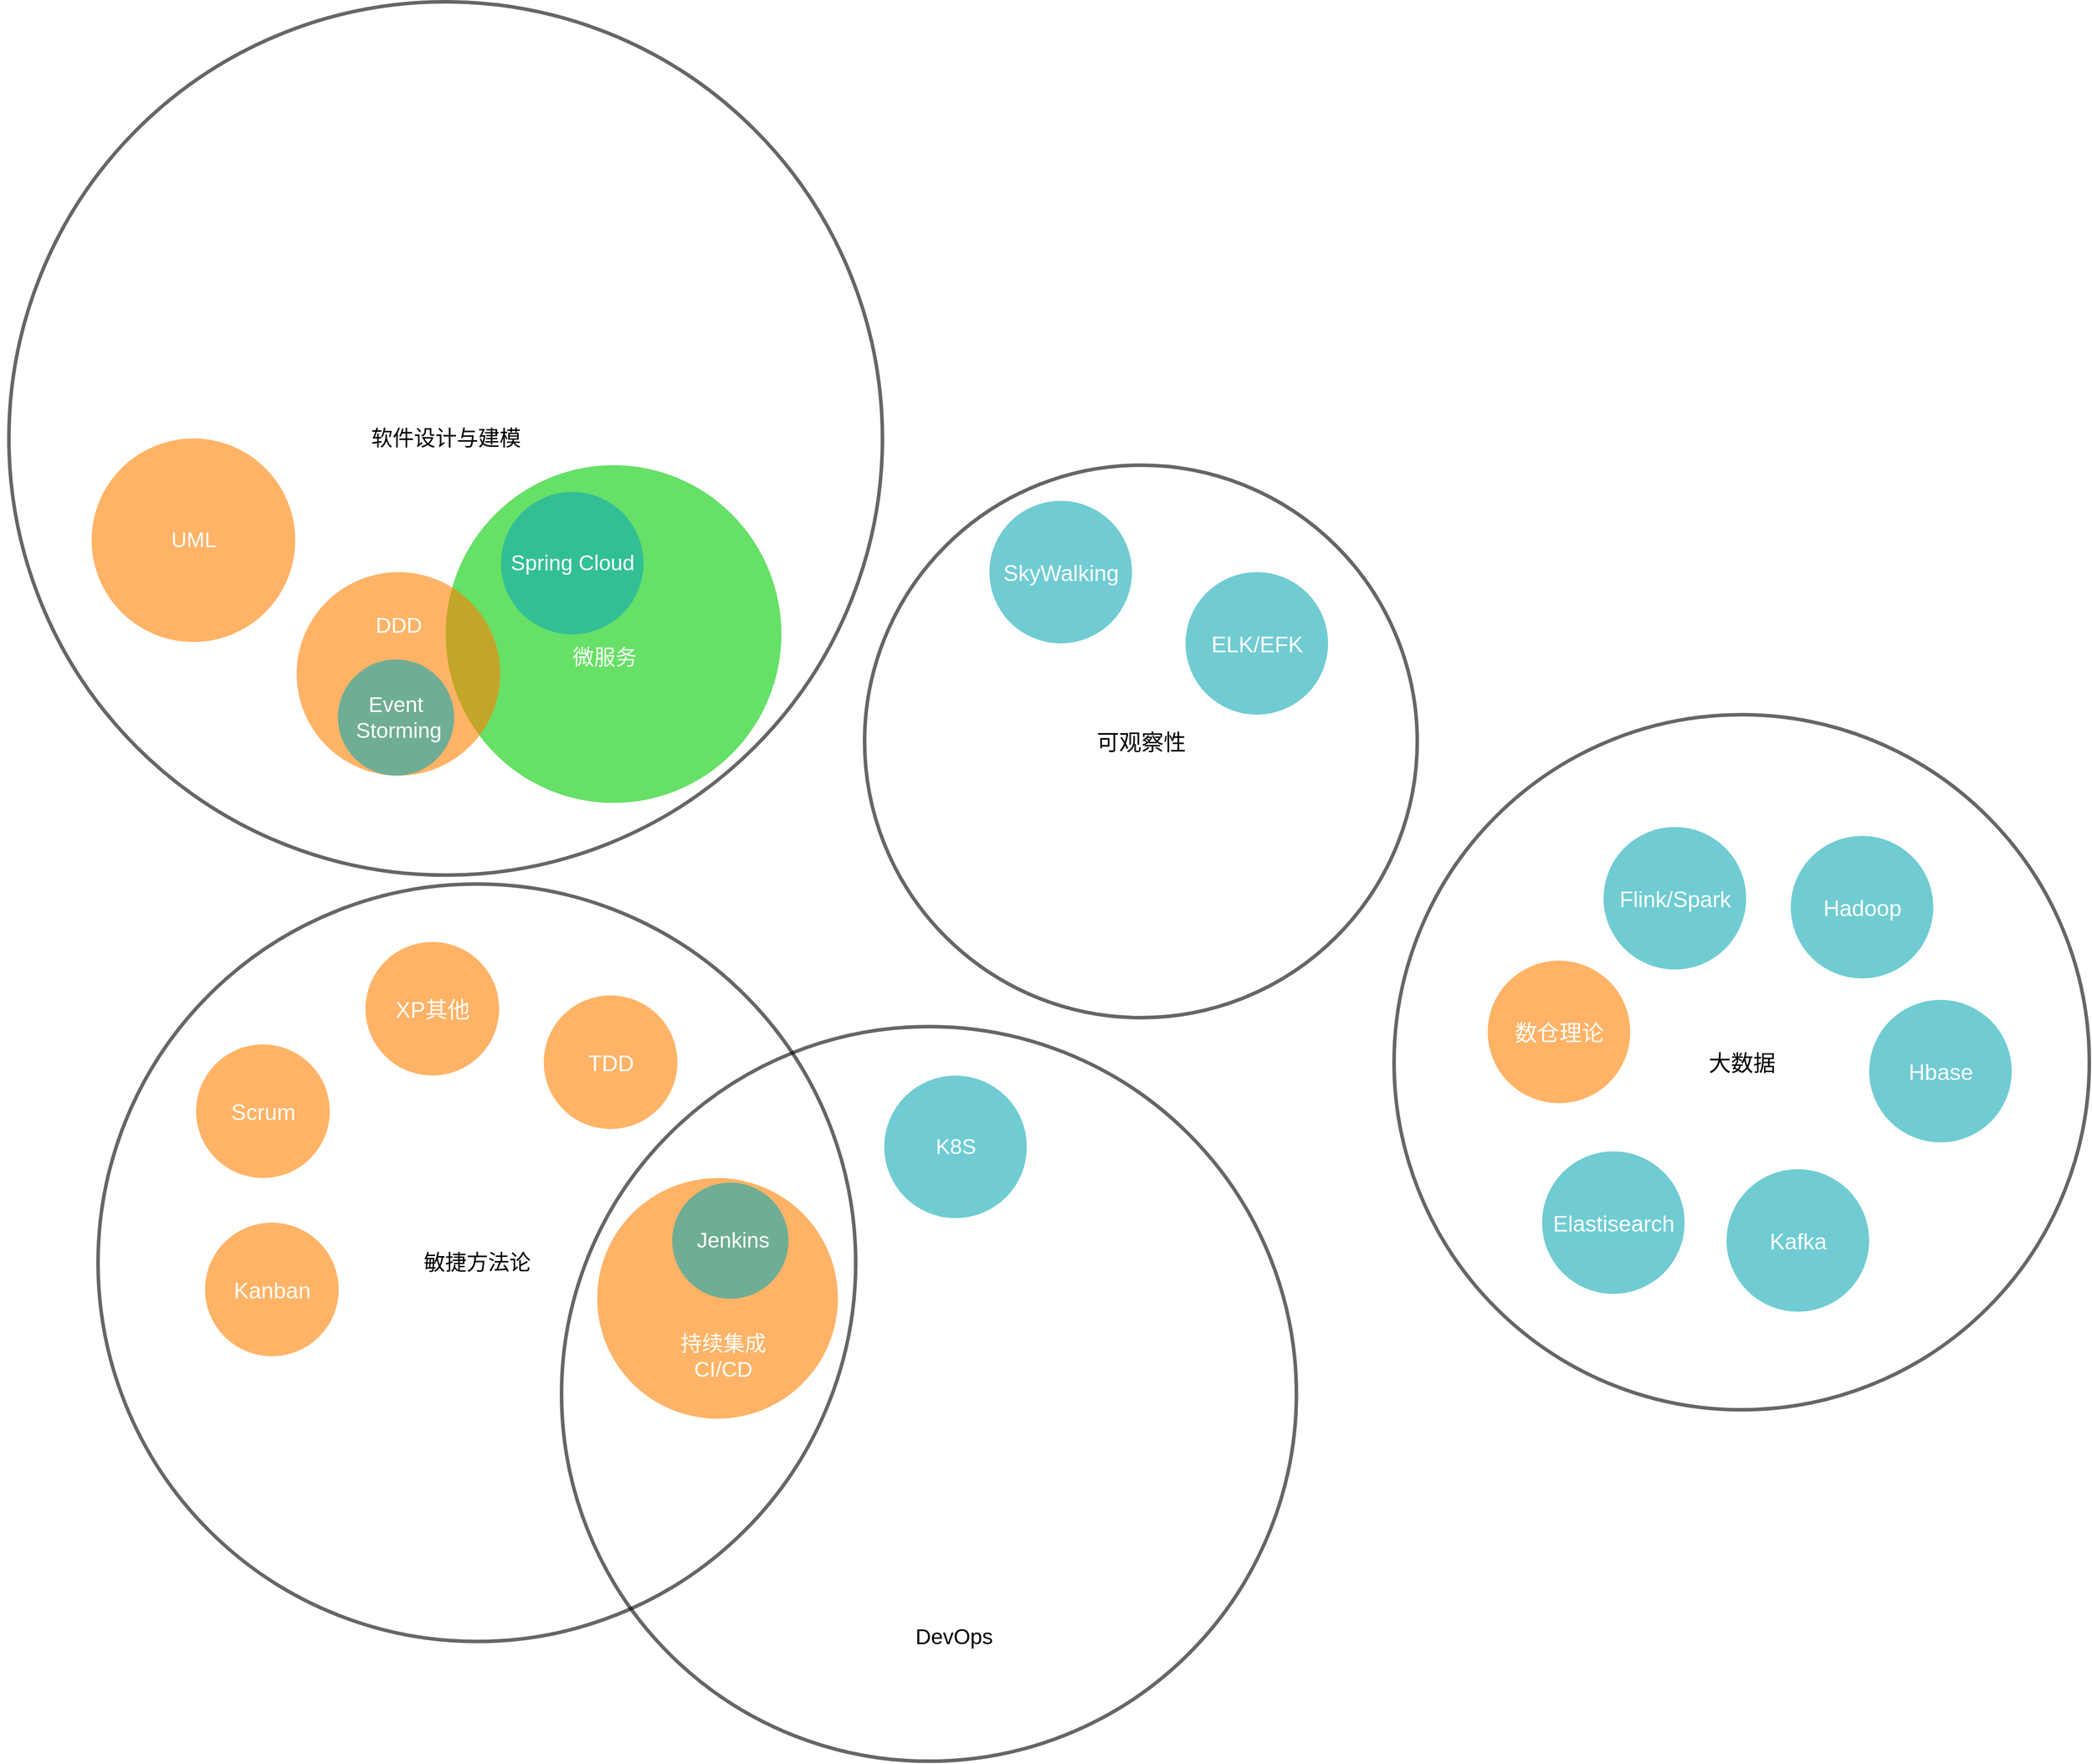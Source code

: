 <mxfile type="github" version="12.9.4" pages="2">
  <diagram id="YguLnfkQG6liReOPlqBq" name="第 1 页">
    <mxGraphModel page="1" grid="1" shadow="0" math="0" pageHeight="1169" pageWidth="827" pageScale="1" fold="1" arrows="1" connect="1" tooltips="1" guides="1" gridSize="10" dy="2385" dx="3550">
      <root>
        <mxCell id="zzVsezNJESSriw6hliC2-0" />
        <mxCell id="zzVsezNJESSriw6hliC2-1" parent="zzVsezNJESSriw6hliC2-0" />
        <mxCell id="n1EONHTixltMgKwFgd6H-40" value="" parent="zzVsezNJESSriw6hliC2-1" vertex="1" style="ellipse;fillColor=none;opacity=60;strokeColor=#000000;html=1;fontColor=#FFFFFF;aspect=fixed;strokeWidth=4;">
          <mxGeometry as="geometry" height="824.43" width="824.43" y="370" x="-820" />
        </mxCell>
        <mxCell id="WouIRSoQqBLU_dIcHEdJ-6" value="&lt;font style=&quot;font-size: 24px&quot;&gt;敏捷方法论&lt;/font&gt;" parent="zzVsezNJESSriw6hliC2-1" vertex="1" style="ellipse;fillColor=none;opacity=60;strokeColor=#000000;html=1;fontColor=#000000;aspect=fixed;strokeWidth=4;">
          <mxGeometry as="geometry" height="850" width="850" y="210" x="-1340" />
        </mxCell>
        <mxCell id="n1EONHTixltMgKwFgd6H-4" value="Revolution" parent="zzVsezNJESSriw6hliC2-1" vertex="1" style="text;fontSize=24;align=center;verticalAlign=middle;html=1;fontColor=#FFFFFF;">
          <mxGeometry as="geometry" height="70" width="190" y="320" x="540" />
        </mxCell>
        <mxCell id="n1EONHTixltMgKwFgd6H-6" value="Military" parent="zzVsezNJESSriw6hliC2-1" vertex="1" style="text;align=center;html=1;fontColor=#FFFFFF;fontSize=16;">
          <mxGeometry as="geometry" height="40" width="40" y="290" x="410" />
        </mxCell>
        <mxCell id="n1EONHTixltMgKwFgd6H-7" value="Conflict" parent="zzVsezNJESSriw6hliC2-1" vertex="1" style="text;align=center;html=1;fontColor=#FFFFFF;fontSize=16;">
          <mxGeometry as="geometry" height="40" width="40" y="510" x="290" />
        </mxCell>
        <mxCell id="n1EONHTixltMgKwFgd6H-8" value="Chaos" parent="zzVsezNJESSriw6hliC2-1" vertex="1" style="text;align=center;html=1;fontColor=#FFFFFF;fontSize=16;">
          <mxGeometry as="geometry" height="40" width="40" y="510" x="540" />
        </mxCell>
        <mxCell id="n1EONHTixltMgKwFgd6H-9" value="Balance" parent="zzVsezNJESSriw6hliC2-1" vertex="1" style="text;align=center;html=1;fontColor=#FFFFFF;fontSize=16;">
          <mxGeometry as="geometry" height="40" width="40" y="440" x="410" />
        </mxCell>
        <mxCell id="n1EONHTixltMgKwFgd6H-51" value="&lt;font color=&quot;#000000&quot;&gt;DevOps&lt;/font&gt;" parent="zzVsezNJESSriw6hliC2-1" vertex="1" style="text;fontSize=24;align=center;verticalAlign=middle;html=1;fontColor=#FFFFFF;">
          <mxGeometry as="geometry" height="70" width="180" y="1020" x="-470" />
        </mxCell>
        <mxCell id="WouIRSoQqBLU_dIcHEdJ-8" value="" parent="zzVsezNJESSriw6hliC2-1" vertex="1" style="group" connectable="0">
          <mxGeometry as="geometry" height="270" width="281.12" y="540" x="-780" />
        </mxCell>
        <mxCell id="n1EONHTixltMgKwFgd6H-16" value="" parent="WouIRSoQqBLU_dIcHEdJ-8" vertex="1" style="ellipse;fillColor=#FF8000;opacity=60;strokeColor=none;html=1;fontColor=#FFFFFF;aspect=fixed;">
          <mxGeometry as="geometry" height="270.0" width="270.0" />
        </mxCell>
        <mxCell id="n1EONHTixltMgKwFgd6H-17" value="持续集成&lt;br&gt;CI/CD" parent="WouIRSoQqBLU_dIcHEdJ-8" vertex="1" style="text;fontSize=24;align=center;verticalAlign=middle;html=1;fontColor=#FFFFFF;">
          <mxGeometry as="geometry" height="19.464" width="203.645" y="190.004" x="38.74" />
        </mxCell>
        <mxCell id="iRJmdEVSlf2xV_HENHgT-30" value="" parent="WouIRSoQqBLU_dIcHEdJ-8" vertex="1" style="group" connectable="0">
          <mxGeometry as="geometry" height="130.464" width="258.09" y="4.998" x="23.026" />
        </mxCell>
        <mxCell id="n1EONHTixltMgKwFgd6H-38" value="" parent="iRJmdEVSlf2xV_HENHgT-30" vertex="1" style="ellipse;fillColor=#12AAB5;opacity=60;strokeColor=none;html=1;fontColor=#FFFFFF;aspect=fixed;">
          <mxGeometry as="geometry" height="130.464" width="130.464" x="61.127" />
        </mxCell>
        <mxCell id="n1EONHTixltMgKwFgd6H-39" value="Jenkins" parent="iRJmdEVSlf2xV_HENHgT-30" vertex="1" style="text;fontSize=24;align=center;verticalAlign=middle;html=1;fontColor=#FFFFFF;">
          <mxGeometry as="geometry" height="91.325" width="258.09" y="19.57" />
        </mxCell>
        <mxCell id="n1EONHTixltMgKwFgd6H-49" value="" parent="zzVsezNJESSriw6hliC2-1" vertex="1" style="group" connectable="0">
          <mxGeometry as="geometry" height="160" width="304" y="425" x="-530" />
        </mxCell>
        <mxCell id="n1EONHTixltMgKwFgd6H-19" value="" parent="n1EONHTixltMgKwFgd6H-49" vertex="1" style="ellipse;fillColor=#12AAB5;opacity=60;strokeColor=none;html=1;fontColor=#FFFFFF;aspect=fixed;">
          <mxGeometry as="geometry" height="160" width="160" x="72" />
        </mxCell>
        <mxCell id="n1EONHTixltMgKwFgd6H-20" value="K8S" parent="n1EONHTixltMgKwFgd6H-49" vertex="1" style="text;fontSize=24;align=center;verticalAlign=middle;html=1;fontColor=#FFFFFF;">
          <mxGeometry as="geometry" height="112" width="304" y="24" />
        </mxCell>
        <mxCell id="WouIRSoQqBLU_dIcHEdJ-21" value="TDD" parent="zzVsezNJESSriw6hliC2-1" vertex="1" style="ellipse;fillColor=#FF8000;opacity=60;strokeColor=none;html=1;fontColor=#FFFFFF;aspect=fixed;fontSize=25;">
          <mxGeometry as="geometry" height="150" width="150" y="335" x="-840" />
        </mxCell>
        <mxCell id="WouIRSoQqBLU_dIcHEdJ-26" value="Scrum" parent="zzVsezNJESSriw6hliC2-1" vertex="1" style="ellipse;fillColor=#FF8000;opacity=60;strokeColor=none;html=1;fontColor=#FFFFFF;aspect=fixed;fontSize=25;">
          <mxGeometry as="geometry" height="150" width="150" y="390" x="-1230" />
        </mxCell>
        <mxCell id="WouIRSoQqBLU_dIcHEdJ-27" value="XP其他" parent="zzVsezNJESSriw6hliC2-1" vertex="1" style="ellipse;fillColor=#FF8000;opacity=60;strokeColor=none;html=1;fontColor=#FFFFFF;aspect=fixed;fontSize=25;">
          <mxGeometry as="geometry" height="150" width="150" y="275" x="-1040" />
        </mxCell>
        <mxCell id="WouIRSoQqBLU_dIcHEdJ-28" value="&lt;font size=&quot;5&quot;&gt;软件设计与建模&lt;/font&gt;" parent="zzVsezNJESSriw6hliC2-1" vertex="1" style="ellipse;fillColor=none;opacity=60;strokeColor=#000000;html=1;fontColor=#000000;aspect=fixed;strokeWidth=4;">
          <mxGeometry as="geometry" height="980" width="980" y="-780" x="-1440" />
        </mxCell>
        <mxCell id="n1EONHTixltMgKwFgd6H-53" value="" parent="zzVsezNJESSriw6hliC2-1" vertex="1" style="group" connectable="0">
          <mxGeometry as="geometry" height="380.462" width="420.32" y="-260" x="-950" />
        </mxCell>
        <mxCell id="n1EONHTixltMgKwFgd6H-25" value="" parent="n1EONHTixltMgKwFgd6H-53" vertex="1" style="ellipse;fillColor=#00CC00;opacity=60;strokeColor=none;html=1;fontColor=#FFFFFF;aspect=fixed;">
          <mxGeometry as="geometry" height="379" width="376.65" />
        </mxCell>
        <mxCell id="n1EONHTixltMgKwFgd6H-26" value="微服务" parent="n1EONHTixltMgKwFgd6H-53" vertex="1" style="text;fontSize=24;align=center;verticalAlign=middle;html=1;fontColor=#FFFFFF;">
          <mxGeometry as="geometry" height="113" width="304" y="159" x="26.32" />
        </mxCell>
        <mxCell id="iRJmdEVSlf2xV_HENHgT-3" value="" parent="n1EONHTixltMgKwFgd6H-53" vertex="1" style="group" connectable="0">
          <mxGeometry as="geometry" height="260.462" width="434" y="120.0" x="-270" />
        </mxCell>
        <mxCell id="n1EONHTixltMgKwFgd6H-1" value="" parent="iRJmdEVSlf2xV_HENHgT-3" vertex="1" style="ellipse;fillColor=#FF8000;opacity=60;strokeColor=none;html=1;fontColor=#FFFFFF;aspect=fixed;">
          <mxGeometry as="geometry" height="228.419" width="228.419" x="102.789" />
        </mxCell>
        <mxCell id="n1EONHTixltMgKwFgd6H-3" value="DDD" parent="iRJmdEVSlf2xV_HENHgT-3" vertex="1" style="text;fontSize=24;align=center;verticalAlign=middle;html=1;fontColor=#FFFFFF;">
          <mxGeometry as="geometry" height="159.894" width="434" y="-19.997" />
        </mxCell>
        <mxCell id="BXHl2yWKngiU5A06exNj-0" value="" parent="iRJmdEVSlf2xV_HENHgT-3" vertex="1" style="group" connectable="0">
          <mxGeometry as="geometry" height="130.464" width="258.09" y="97.958" x="87.956" />
        </mxCell>
        <mxCell id="BXHl2yWKngiU5A06exNj-1" value="" parent="BXHl2yWKngiU5A06exNj-0" vertex="1" style="ellipse;fillColor=#12AAB5;opacity=60;strokeColor=none;html=1;fontColor=#FFFFFF;aspect=fixed;">
          <mxGeometry as="geometry" height="130.464" width="130.464" x="61.127" />
        </mxCell>
        <mxCell id="BXHl2yWKngiU5A06exNj-2" value="Event&amp;nbsp;&lt;br&gt;Storming" parent="BXHl2yWKngiU5A06exNj-0" vertex="1" style="text;fontSize=24;align=center;verticalAlign=middle;html=1;fontColor=#FFFFFF;">
          <mxGeometry as="geometry" height="91.325" width="258.09" y="19.57" />
        </mxCell>
        <mxCell id="n1EONHTixltMgKwFgd6H-21" value="" parent="n1EONHTixltMgKwFgd6H-53" vertex="1" style="group" connectable="0">
          <mxGeometry as="geometry" height="160" width="304" y="30" x="-10" />
        </mxCell>
        <mxCell id="n1EONHTixltMgKwFgd6H-22" value="" parent="n1EONHTixltMgKwFgd6H-21" vertex="1" style="ellipse;fillColor=#12AAB5;opacity=60;strokeColor=none;html=1;fontColor=#FFFFFF;aspect=fixed;">
          <mxGeometry as="geometry" height="160" width="160" x="72" />
        </mxCell>
        <mxCell id="n1EONHTixltMgKwFgd6H-23" value="Spring Cloud" parent="n1EONHTixltMgKwFgd6H-21" vertex="1" style="text;fontSize=24;align=center;verticalAlign=middle;html=1;fontColor=#FFFFFF;">
          <mxGeometry as="geometry" height="112" width="304" y="24" />
        </mxCell>
        <mxCell id="WouIRSoQqBLU_dIcHEdJ-31" value="" parent="zzVsezNJESSriw6hliC2-1" vertex="1" style="group" connectable="0">
          <mxGeometry as="geometry" height="228.42" width="434" y="-290" x="-1450" />
        </mxCell>
        <mxCell id="WouIRSoQqBLU_dIcHEdJ-32" value="" parent="WouIRSoQqBLU_dIcHEdJ-31" vertex="1" style="ellipse;fillColor=#FF8000;opacity=60;strokeColor=none;html=1;fontColor=#FFFFFF;aspect=fixed;">
          <mxGeometry as="geometry" height="228.419" width="228.419" x="102.789" />
        </mxCell>
        <mxCell id="WouIRSoQqBLU_dIcHEdJ-33" value="UML" parent="WouIRSoQqBLU_dIcHEdJ-31" vertex="1" style="text;fontSize=24;align=center;verticalAlign=middle;html=1;fontColor=#FFFFFF;">
          <mxGeometry as="geometry" height="159.894" width="434" y="34.263" />
        </mxCell>
        <mxCell id="WouIRSoQqBLU_dIcHEdJ-2" value="&lt;font color=&quot;#000000&quot; style=&quot;font-size: 25px&quot;&gt;可观察性&lt;/font&gt;" parent="zzVsezNJESSriw6hliC2-1" vertex="1" style="ellipse;fillColor=none;opacity=60;strokeColor=#000000;html=1;fontColor=#FFFFFF;aspect=fixed;strokeWidth=4;">
          <mxGeometry as="geometry" height="620" width="620" y="-260" x="-480" />
        </mxCell>
        <mxCell id="WouIRSoQqBLU_dIcHEdJ-4" value="SkyWalking" parent="zzVsezNJESSriw6hliC2-1" vertex="1" style="ellipse;fillColor=#12AAB5;opacity=60;strokeColor=none;html=1;fontColor=#FFFFFF;aspect=fixed;fontSize=25;">
          <mxGeometry as="geometry" height="160" width="160" y="-220" x="-340" />
        </mxCell>
        <mxCell id="WouIRSoQqBLU_dIcHEdJ-5" value="ELK/EFK" parent="zzVsezNJESSriw6hliC2-1" vertex="1" style="ellipse;fillColor=#12AAB5;opacity=60;strokeColor=none;html=1;fontColor=#FFFFFF;aspect=fixed;fontSize=25;">
          <mxGeometry as="geometry" height="160" width="160" y="-140" x="-120" />
        </mxCell>
        <mxCell id="iRJmdEVSlf2xV_HENHgT-5" value="&lt;font color=&quot;#000000&quot;&gt;&lt;span style=&quot;font-size: 25px&quot;&gt;大数据&lt;/span&gt;&lt;/font&gt;" parent="zzVsezNJESSriw6hliC2-1" vertex="1" style="ellipse;fillColor=none;opacity=60;strokeColor=#000000;html=1;fontColor=#FFFFFF;aspect=fixed;strokeWidth=4;">
          <mxGeometry as="geometry" height="780" width="780" y="20" x="114" />
        </mxCell>
        <mxCell id="iRJmdEVSlf2xV_HENHgT-21" value="Elastisearch" parent="zzVsezNJESSriw6hliC2-1" vertex="1" style="ellipse;fillColor=#12AAB5;opacity=60;strokeColor=none;html=1;fontColor=#FFFFFF;aspect=fixed;fontSize=25;">
          <mxGeometry as="geometry" height="160" width="160" y="510" x="280" />
        </mxCell>
        <mxCell id="iRJmdEVSlf2xV_HENHgT-24" value="Kafka" parent="zzVsezNJESSriw6hliC2-1" vertex="1" style="ellipse;fillColor=#12AAB5;opacity=60;strokeColor=none;html=1;fontColor=#FFFFFF;aspect=fixed;fontSize=25;">
          <mxGeometry as="geometry" height="160" width="160" y="530" x="487" />
        </mxCell>
        <mxCell id="iRJmdEVSlf2xV_HENHgT-18" value="Hbase" parent="zzVsezNJESSriw6hliC2-1" vertex="1" style="ellipse;fillColor=#12AAB5;opacity=60;strokeColor=none;html=1;fontColor=#FFFFFF;aspect=fixed;fontSize=25;">
          <mxGeometry as="geometry" height="160" width="160" y="340" x="647" />
        </mxCell>
        <mxCell id="iRJmdEVSlf2xV_HENHgT-10" value="Hadoop" parent="zzVsezNJESSriw6hliC2-1" vertex="1" style="ellipse;fillColor=#12AAB5;opacity=60;strokeColor=none;html=1;fontColor=#FFFFFF;aspect=fixed;fontSize=25;">
          <mxGeometry as="geometry" height="160" width="160" y="156" x="559" />
        </mxCell>
        <mxCell id="iRJmdEVSlf2xV_HENHgT-7" value="Flink/Spark" parent="zzVsezNJESSriw6hliC2-1" vertex="1" style="ellipse;fillColor=#12AAB5;opacity=60;strokeColor=none;html=1;fontColor=#FFFFFF;aspect=fixed;fontSize=25;">
          <mxGeometry as="geometry" height="160" width="160" y="146" x="349" />
        </mxCell>
        <mxCell id="iRJmdEVSlf2xV_HENHgT-28" value="数仓理论" parent="zzVsezNJESSriw6hliC2-1" vertex="1" style="ellipse;fillColor=#FF8000;opacity=60;strokeColor=none;html=1;fontColor=#FFFFFF;aspect=fixed;fontSize=25;">
          <mxGeometry as="geometry" height="160" width="160" y="296" x="219" />
        </mxCell>
        <mxCell id="WouIRSoQqBLU_dIcHEdJ-35" value="Kanban" parent="zzVsezNJESSriw6hliC2-1" vertex="1" style="ellipse;fillColor=#FF8000;opacity=60;strokeColor=none;html=1;fontColor=#FFFFFF;aspect=fixed;fontSize=25;">
          <mxGeometry as="geometry" height="150" width="150" y="590" x="-1220" />
        </mxCell>
      </root>
    </mxGraphModel>
  </diagram>
  <diagram id="8mZi4tCIqp9elqEr2Pgw" name="第 2 页">
    <mxGraphModel page="1" grid="1" shadow="0" math="0" pageHeight="900" pageWidth="1600" pageScale="1" fold="1" arrows="1" connect="1" tooltips="1" guides="1" gridSize="10" dy="912" dx="1422">
      <root>
        <mxCell id="LKHF8cjZIPK_1hSjcP4g-0" />
        <mxCell id="LKHF8cjZIPK_1hSjcP4g-1" parent="LKHF8cjZIPK_1hSjcP4g-0" />
        <mxCell id="LKHF8cjZIPK_1hSjcP4g-3" value="服务实例B" parent="LKHF8cjZIPK_1hSjcP4g-1" vertex="1" style="ellipse;whiteSpace=wrap;html=1;aspect=fixed;">
          <mxGeometry as="geometry" height="140" width="140" y="70" x="490" />
        </mxCell>
        <mxCell id="LKHF8cjZIPK_1hSjcP4g-6" value="推拉模型" parent="LKHF8cjZIPK_1hSjcP4g-1" vertex="1" style="ellipse;whiteSpace=wrap;html=1;aspect=fixed;">
          <mxGeometry as="geometry" height="80" width="80" y="381" x="625" />
        </mxCell>
        <mxCell id="LKHF8cjZIPK_1hSjcP4g-7" value="CQRS的Q同步" parent="LKHF8cjZIPK_1hSjcP4g-1" vertex="1" style="rounded=1;whiteSpace=wrap;html=1;">
          <mxGeometry as="geometry" height="60" width="120" y="291" x="820" />
        </mxCell>
        <mxCell id="LKHF8cjZIPK_1hSjcP4g-8" value="服务实例A" parent="LKHF8cjZIPK_1hSjcP4g-1" vertex="1" style="ellipse;whiteSpace=wrap;html=1;aspect=fixed;">
          <mxGeometry as="geometry" height="140" width="140" y="70" x="210" />
        </mxCell>
        <mxCell id="LKHF8cjZIPK_1hSjcP4g-10" value="请求" parent="LKHF8cjZIPK_1hSjcP4g-1" style="endArrow=classic;html=1;entryX=0;entryY=0;entryDx=0;entryDy=0;exitX=1;exitY=0;exitDx=0;exitDy=0;" target="Lp7Q9qnnPyNEvaWNgc8B-27" source="LKHF8cjZIPK_1hSjcP4g-8" edge="1">
          <mxGeometry as="geometry" height="50" width="50" relative="1">
            <mxPoint as="sourcePoint" y="91" x="330" />
            <mxPoint as="targetPoint" y="120" x="400" />
          </mxGeometry>
        </mxCell>
        <mxCell id="LKHF8cjZIPK_1hSjcP4g-11" value="" parent="LKHF8cjZIPK_1hSjcP4g-1" style="endArrow=classic;html=1;entryX=1;entryY=1;entryDx=0;entryDy=0;exitX=0;exitY=1;exitDx=0;exitDy=0;" target="LKHF8cjZIPK_1hSjcP4g-8" source="LKHF8cjZIPK_1hSjcP4g-3" edge="1">
          <mxGeometry as="geometry" height="50" width="50" relative="1">
            <mxPoint as="sourcePoint" y="169" x="500" />
            <mxPoint as="targetPoint" y="177" x="350" />
          </mxGeometry>
        </mxCell>
        <mxCell id="Lp7Q9qnnPyNEvaWNgc8B-25" value="应答" parent="LKHF8cjZIPK_1hSjcP4g-11" vertex="1" style="text;html=1;align=center;verticalAlign=middle;resizable=0;points=[];labelBackgroundColor=#ffffff;" connectable="0">
          <mxGeometry as="geometry" y="1" x="-0.129" relative="1">
            <mxPoint as="offset" />
          </mxGeometry>
        </mxCell>
        <mxCell id="Lp7Q9qnnPyNEvaWNgc8B-0" value="&lt;span style=&quot;display: inline ; float: none ; background-color: rgb(248 , 249 , 250) ; color: rgb(0 , 0 , 0) ; font-family: &amp;#34;helvetica&amp;#34; ; font-size: 12px ; font-style: normal ; font-variant: normal ; font-weight: normal ; letter-spacing: normal ; line-height: 1.2 ; overflow-wrap: normal ; text-align: center ; text-decoration: none ; text-indent: 0px ; text-transform: none ; white-space: normal ; word-spacing: 0px&quot;&gt;缓存&lt;/span&gt;" parent="LKHF8cjZIPK_1hSjcP4g-1" vertex="1" style="rounded=1;whiteSpace=wrap;html=1;">
          <mxGeometry as="geometry" height="60" width="260" y="290" x="260" />
        </mxCell>
        <mxCell id="Lp7Q9qnnPyNEvaWNgc8B-18" value="" parent="LKHF8cjZIPK_1hSjcP4g-1" style="edgeStyle=orthogonalEdgeStyle;rounded=0;orthogonalLoop=1;jettySize=auto;html=1;dashed=1;strokeWidth=2;exitX=0.25;exitY=1;exitDx=0;exitDy=0;" target="Lp7Q9qnnPyNEvaWNgc8B-15" source="Lp7Q9qnnPyNEvaWNgc8B-1" edge="1">
          <mxGeometry as="geometry" relative="1" />
        </mxCell>
        <mxCell id="Lp7Q9qnnPyNEvaWNgc8B-23" value="典型代表" parent="Lp7Q9qnnPyNEvaWNgc8B-18" vertex="1" style="text;html=1;align=center;verticalAlign=middle;resizable=0;points=[];labelBackgroundColor=#ffffff;" connectable="0">
          <mxGeometry as="geometry" y="-10" x="-0.446" relative="1">
            <mxPoint as="offset" />
          </mxGeometry>
        </mxCell>
        <mxCell id="Lp7Q9qnnPyNEvaWNgc8B-22" value="" parent="LKHF8cjZIPK_1hSjcP4g-1" style="edgeStyle=orthogonalEdgeStyle;rounded=0;orthogonalLoop=1;jettySize=auto;html=1;dashed=1;strokeWidth=2;exitX=0.75;exitY=1;exitDx=0;exitDy=0;" target="Lp7Q9qnnPyNEvaWNgc8B-20" source="Lp7Q9qnnPyNEvaWNgc8B-1" edge="1">
          <mxGeometry as="geometry" relative="1" />
        </mxCell>
        <mxCell id="Lp7Q9qnnPyNEvaWNgc8B-32" value="&lt;span style=&quot;display: inline ; float: none ; background-color: rgb(255 , 255 , 255) ; color: rgb(0 , 0 , 0) ; font-family: &amp;#34;helvetica&amp;#34; ; font-size: 12px ; font-style: normal ; font-variant: normal ; font-weight: normal ; letter-spacing: normal ; line-height: 1.2 ; overflow-wrap: normal ; text-align: center ; text-decoration: none ; text-indent: 0px ; text-transform: none ; white-space: nowrap ; word-spacing: 0px&quot;&gt;典型代表&lt;/span&gt;" parent="Lp7Q9qnnPyNEvaWNgc8B-22" vertex="1" style="text;html=1;align=center;verticalAlign=middle;resizable=0;points=[];labelBackgroundColor=#ffffff;" connectable="0">
          <mxGeometry as="geometry" y="3" x="-0.486" relative="1">
            <mxPoint as="offset" />
          </mxGeometry>
        </mxCell>
        <mxCell id="Lp7Q9qnnPyNEvaWNgc8B-1" value="&lt;span style=&quot;display: inline ; float: none ; background-color: rgb(248 , 249 , 250) ; color: rgb(0 , 0 , 0) ; font-family: &amp;#34;helvetica&amp;#34; ; font-size: 12px ; font-style: normal ; font-variant: normal ; font-weight: normal ; letter-spacing: normal ; line-height: 1.2 ; overflow-wrap: normal ; text-align: center ; text-decoration: none ; text-indent: 0px ; text-transform: none ; white-space: normal ; word-spacing: 0px&quot;&gt;消息队列&lt;/span&gt;" parent="LKHF8cjZIPK_1hSjcP4g-1" vertex="1" style="rounded=1;whiteSpace=wrap;html=1;">
          <mxGeometry as="geometry" height="60" width="210" y="291" x="560" />
        </mxCell>
        <mxCell id="Lp7Q9qnnPyNEvaWNgc8B-4" value="" parent="LKHF8cjZIPK_1hSjcP4g-1" style="edgeStyle=orthogonalEdgeStyle;rounded=0;orthogonalLoop=1;jettySize=auto;html=1;dashed=1;strokeWidth=2;" source="Lp7Q9qnnPyNEvaWNgc8B-2" edge="1">
          <mxGeometry as="geometry" relative="1">
            <mxPoint as="targetPoint" y="431" x="150" />
          </mxGeometry>
        </mxCell>
        <mxCell id="Lp7Q9qnnPyNEvaWNgc8B-6" value="典型代表" parent="Lp7Q9qnnPyNEvaWNgc8B-4" vertex="1" style="text;html=1;align=center;verticalAlign=middle;resizable=0;points=[];labelBackgroundColor=#ffffff;" connectable="0">
          <mxGeometry as="geometry" y="1" x="-0.25" relative="1">
            <mxPoint as="offset" />
          </mxGeometry>
        </mxCell>
        <mxCell id="Lp7Q9qnnPyNEvaWNgc8B-2" value="主存" parent="LKHF8cjZIPK_1hSjcP4g-1" vertex="1" style="rounded=1;whiteSpace=wrap;html=1;">
          <mxGeometry as="geometry" height="60" width="120" y="291" x="90" />
        </mxCell>
        <mxCell id="Lp7Q9qnnPyNEvaWNgc8B-5" value="&lt;span style=&quot;display: inline ; float: none ; background-color: rgb(248 , 249 , 250) ; color: rgb(0 , 0 , 0) ; font-family: &amp;#34;helvetica&amp;#34; ; font-size: 12px ; font-style: normal ; font-variant: normal ; font-weight: normal ; letter-spacing: normal ; line-height: 1.2 ; overflow-wrap: normal ; text-align: center ; text-decoration: none ; text-indent: 0px ; text-transform: none ; white-space: normal ; word-spacing: 0px&quot;&gt;MySQL&lt;/span&gt;" parent="LKHF8cjZIPK_1hSjcP4g-1" vertex="1" style="shape=cylinder;whiteSpace=wrap;html=1;boundedLbl=1;backgroundOutline=1;">
          <mxGeometry as="geometry" height="80" width="60" y="431" x="120" />
        </mxCell>
        <mxCell id="Lp7Q9qnnPyNEvaWNgc8B-7" value="Redis" parent="LKHF8cjZIPK_1hSjcP4g-1" vertex="1" style="shape=cylinder;whiteSpace=wrap;html=1;boundedLbl=1;backgroundOutline=1;">
          <mxGeometry as="geometry" height="80" width="60" y="461" x="290" />
        </mxCell>
        <mxCell id="Lp7Q9qnnPyNEvaWNgc8B-8" value="" parent="LKHF8cjZIPK_1hSjcP4g-1" style="edgeStyle=orthogonalEdgeStyle;rounded=0;orthogonalLoop=1;jettySize=auto;html=1;dashed=1;strokeWidth=2;" source="Lp7Q9qnnPyNEvaWNgc8B-2" edge="1">
          <mxGeometry as="geometry" relative="1">
            <mxPoint as="sourcePoint" y="351" x="150" />
            <mxPoint as="targetPoint" y="431" x="150" />
            <Array as="points">
              <mxPoint y="381" x="150" />
              <mxPoint y="381" x="150" />
            </Array>
          </mxGeometry>
        </mxCell>
        <mxCell id="Lp7Q9qnnPyNEvaWNgc8B-9" value="典型代表" parent="Lp7Q9qnnPyNEvaWNgc8B-8" vertex="1" style="text;html=1;align=center;verticalAlign=middle;resizable=0;points=[];labelBackgroundColor=#ffffff;" connectable="0">
          <mxGeometry as="geometry" y="1" x="-0.25" relative="1">
            <mxPoint as="offset" />
          </mxGeometry>
        </mxCell>
        <mxCell id="Lp7Q9qnnPyNEvaWNgc8B-14" value="" parent="LKHF8cjZIPK_1hSjcP4g-1" style="edgeStyle=orthogonalEdgeStyle;rounded=0;orthogonalLoop=1;jettySize=auto;html=1;dashed=1;strokeWidth=2;" target="Lp7Q9qnnPyNEvaWNgc8B-7" source="Lp7Q9qnnPyNEvaWNgc8B-12" edge="1">
          <mxGeometry as="geometry" relative="1" />
        </mxCell>
        <mxCell id="Lp7Q9qnnPyNEvaWNgc8B-12" value="缓存中间件" parent="LKHF8cjZIPK_1hSjcP4g-1" vertex="1" style="rounded=1;whiteSpace=wrap;html=1;">
          <mxGeometry as="geometry" height="60" width="120" y="361" x="260" />
        </mxCell>
        <mxCell id="Lp7Q9qnnPyNEvaWNgc8B-41" value="" parent="LKHF8cjZIPK_1hSjcP4g-1" style="edgeStyle=orthogonalEdgeStyle;rounded=0;orthogonalLoop=1;jettySize=auto;html=1;dashed=1;strokeWidth=2;fontSize=18;" target="Lp7Q9qnnPyNEvaWNgc8B-40" source="Lp7Q9qnnPyNEvaWNgc8B-13" edge="1">
          <mxGeometry as="geometry" relative="1" />
        </mxCell>
        <mxCell id="Lp7Q9qnnPyNEvaWNgc8B-13" value="本地缓存" parent="LKHF8cjZIPK_1hSjcP4g-1" vertex="1" style="rounded=1;whiteSpace=wrap;html=1;">
          <mxGeometry as="geometry" height="60" width="120" y="361" x="400" />
        </mxCell>
        <mxCell id="Lp7Q9qnnPyNEvaWNgc8B-15" value="RabbitMQ" parent="LKHF8cjZIPK_1hSjcP4g-1" vertex="1" style="shape=cylinder;whiteSpace=wrap;html=1;boundedLbl=1;backgroundOutline=1;">
          <mxGeometry as="geometry" height="80" width="60" y="431" x="560" />
        </mxCell>
        <mxCell id="Lp7Q9qnnPyNEvaWNgc8B-20" value="Kafka" parent="LKHF8cjZIPK_1hSjcP4g-1" vertex="1" style="shape=cylinder;whiteSpace=wrap;html=1;boundedLbl=1;backgroundOutline=1;">
          <mxGeometry as="geometry" height="80" width="55" y="432" x="720" />
        </mxCell>
        <mxCell id="Lp7Q9qnnPyNEvaWNgc8B-27" value="" parent="LKHF8cjZIPK_1hSjcP4g-1" vertex="1" style="shape=image;html=1;verticalAlign=top;verticalLabelPosition=bottom;labelBackgroundColor=#ffffff;imageAspect=0;aspect=fixed;image=https://cdn4.iconfinder.com/data/icons/geomicons/32/672406-refresh-128.png">
          <mxGeometry as="geometry" height="40" width="40" y="90" x="510" />
        </mxCell>
        <mxCell id="Lp7Q9qnnPyNEvaWNgc8B-28" value="" parent="LKHF8cjZIPK_1hSjcP4g-1" vertex="1" style="shape=image;html=1;verticalAlign=top;verticalLabelPosition=bottom;labelBackgroundColor=#ffffff;imageAspect=0;aspect=fixed;image=https://cdn4.iconfinder.com/data/icons/geomicons/32/672406-refresh-128.png">
          <mxGeometry as="geometry" height="40" width="40" y="152" x="289" />
        </mxCell>
        <mxCell id="Lp7Q9qnnPyNEvaWNgc8B-30" value="更新状态" parent="LKHF8cjZIPK_1hSjcP4g-1" vertex="1" style="text;html=1;strokeColor=none;fillColor=none;align=center;verticalAlign=middle;whiteSpace=wrap;rounded=0;">
          <mxGeometry as="geometry" height="20" width="60" y="101" x="544" />
        </mxCell>
        <mxCell id="Lp7Q9qnnPyNEvaWNgc8B-31" value="更新状态" parent="LKHF8cjZIPK_1hSjcP4g-1" vertex="1" style="text;html=1;strokeColor=none;fillColor=none;align=center;verticalAlign=middle;whiteSpace=wrap;rounded=0;">
          <mxGeometry as="geometry" height="20" width="60" y="160" x="230" />
        </mxCell>
        <mxCell id="Lp7Q9qnnPyNEvaWNgc8B-33" value="有状态服务实例间的数据一致性问题" parent="LKHF8cjZIPK_1hSjcP4g-1" vertex="1" style="text;html=1;strokeColor=none;fillColor=none;align=center;verticalAlign=middle;whiteSpace=wrap;rounded=0;fontSize=18;fontStyle=1">
          <mxGeometry as="geometry" height="20" width="290" y="20" x="80" />
        </mxCell>
        <mxCell id="Lp7Q9qnnPyNEvaWNgc8B-38" value="" parent="LKHF8cjZIPK_1hSjcP4g-1" style="edgeStyle=orthogonalEdgeStyle;rounded=0;orthogonalLoop=1;jettySize=auto;html=1;dashed=1;strokeWidth=2;fontSize=18;" target="Lp7Q9qnnPyNEvaWNgc8B-37" source="Lp7Q9qnnPyNEvaWNgc8B-36" edge="1">
          <mxGeometry as="geometry" relative="1" />
        </mxCell>
        <mxCell id="Lp7Q9qnnPyNEvaWNgc8B-36" value="分布式&lt;span style=&quot;display: inline ; float: none ; background-color: rgb(248 , 249 , 250) ; color: rgb(0 , 0 , 0) ; font-family: &amp;#34;helvetica&amp;#34; ; font-size: 18px ; font-style: normal ; font-variant: normal ; font-weight: normal ; letter-spacing: normal ; line-height: 1.2 ; overflow-wrap: normal ; text-align: center ; text-decoration: none ; text-indent: 0px ; text-transform: none ; white-space: normal ; word-spacing: 0px&quot;&gt;服务&lt;/span&gt;协调" parent="LKHF8cjZIPK_1hSjcP4g-1" vertex="1" style="rounded=1;whiteSpace=wrap;html=1;fontSize=18;">
          <mxGeometry as="geometry" height="60" width="140" y="590" x="90" />
        </mxCell>
        <mxCell id="Lp7Q9qnnPyNEvaWNgc8B-37" value="Zookeeper" parent="LKHF8cjZIPK_1hSjcP4g-1" vertex="1" style="shape=cylinder;whiteSpace=wrap;html=1;boundedLbl=1;backgroundOutline=1;">
          <mxGeometry as="geometry" height="80" width="60" y="700" x="130" />
        </mxCell>
        <mxCell id="Lp7Q9qnnPyNEvaWNgc8B-39" value="&lt;span style=&quot;display: inline ; float: none ; background-color: rgb(248 , 249 , 250) ; color: rgb(0 , 0 , 0) ; font-family: &amp;#34;helvetica&amp;#34; ; font-size: 18px ; font-style: normal ; font-variant: normal ; font-weight: bold ; letter-spacing: normal ; line-height: 1.2 ; overflow-wrap: normal ; text-align: center ; text-decoration: none ; text-indent: 0px ; text-transform: none ; white-space: normal ; word-spacing: 0px&quot;&gt;常见&lt;/span&gt;有状态服务类型" parent="LKHF8cjZIPK_1hSjcP4g-1" vertex="1" style="text;html=1;strokeColor=none;fillColor=none;align=center;verticalAlign=middle;whiteSpace=wrap;rounded=0;fontSize=18;fontStyle=1">
          <mxGeometry as="geometry" height="20" width="290" y="250" x="5" />
        </mxCell>
        <mxCell id="Lp7Q9qnnPyNEvaWNgc8B-40" value="本地应用" parent="LKHF8cjZIPK_1hSjcP4g-1" vertex="1" style="shape=cylinder;whiteSpace=wrap;html=1;boundedLbl=1;backgroundOutline=1;">
          <mxGeometry as="geometry" height="80" width="60" y="470" x="430" />
        </mxCell>
      </root>
    </mxGraphModel>
  </diagram>
</mxfile>
